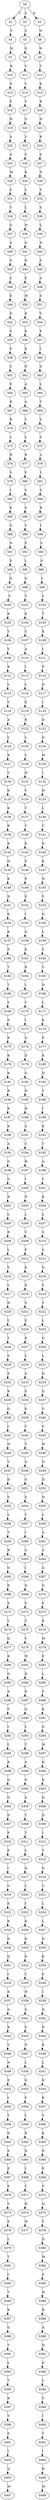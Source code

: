 strict digraph  {
	S0 -> S1 [ label = C ];
	S0 -> S2 [ label = S ];
	S0 -> S3 [ label = K ];
	S1 -> S4 [ label = Y ];
	S2 -> S5 [ label = S ];
	S3 -> S6 [ label = N ];
	S4 -> S7 [ label = H ];
	S5 -> S8 [ label = G ];
	S6 -> S9 [ label = N ];
	S7 -> S10 [ label = R ];
	S8 -> S11 [ label = V ];
	S9 -> S12 [ label = T ];
	S10 -> S13 [ label = D ];
	S11 -> S14 [ label = V ];
	S12 -> S15 [ label = K ];
	S13 -> S16 [ label = F ];
	S14 -> S17 [ label = V ];
	S15 -> S18 [ label = K ];
	S16 -> S19 [ label = H ];
	S17 -> S20 [ label = G ];
	S18 -> S21 [ label = N ];
	S19 -> S22 [ label = S ];
	S20 -> S23 [ label = Y ];
	S21 -> S24 [ label = R ];
	S22 -> S25 [ label = A ];
	S23 -> S26 [ label = S ];
	S24 -> S27 [ label = S ];
	S25 -> S28 [ label = M ];
	S26 -> S29 [ label = K ];
	S27 -> S30 [ label = N ];
	S28 -> S31 [ label = F ];
	S29 -> S32 [ label = L ];
	S30 -> S33 [ label = V ];
	S31 -> S34 [ label = V ];
	S32 -> S35 [ label = L ];
	S33 -> S36 [ label = S ];
	S34 -> S37 [ label = G ];
	S35 -> S38 [ label = H ];
	S36 -> S39 [ label = L ];
	S37 -> S40 [ label = A ];
	S38 -> S41 [ label = G ];
	S39 -> S42 [ label = N ];
	S40 -> S43 [ label = G ];
	S41 -> S44 [ label = D ];
	S42 -> S45 [ label = F ];
	S43 -> S46 [ label = C ];
	S44 -> S47 [ label = F ];
	S45 -> S48 [ label = A ];
	S46 -> S49 [ label = E ];
	S47 -> S50 [ label = M ];
	S48 -> S51 [ label = S ];
	S49 -> S52 [ label = D ];
	S50 -> S53 [ label = E ];
	S51 -> S54 [ label = V ];
	S52 -> S55 [ label = S ];
	S53 -> S56 [ label = K ];
	S54 -> S57 [ label = P ];
	S55 -> S58 [ label = P ];
	S56 -> S59 [ label = E ];
	S57 -> S60 [ label = I ];
	S58 -> S61 [ label = C ];
	S59 -> S62 [ label = N ];
	S60 -> S63 [ label = G ];
	S61 -> S64 [ label = E ];
	S62 -> S65 [ label = A ];
	S63 -> S66 [ label = L ];
	S64 -> S67 [ label = R ];
	S65 -> S68 [ label = A ];
	S66 -> S69 [ label = T ];
	S67 -> S70 [ label = R ];
	S68 -> S71 [ label = V ];
	S69 -> S72 [ label = S ];
	S70 -> S73 [ label = L ];
	S71 -> S74 [ label = L ];
	S72 -> S75 [ label = S ];
	S73 -> S76 [ label = R ];
	S74 -> S77 [ label = R ];
	S75 -> S78 [ label = L ];
	S76 -> S79 [ label = S ];
	S77 -> S80 [ label = F ];
	S78 -> S81 [ label = L ];
	S79 -> S82 [ label = I ];
	S80 -> S83 [ label = V ];
	S81 -> S84 [ label = S ];
	S82 -> S85 [ label = K ];
	S83 -> S86 [ label = S ];
	S84 -> S87 [ label = R ];
	S85 -> S88 [ label = G ];
	S86 -> S89 [ label = V ];
	S87 -> S90 [ label = I ];
	S88 -> S91 [ label = N ];
	S89 -> S92 [ label = P ];
	S90 -> S93 [ label = S ];
	S91 -> S94 [ label = E ];
	S92 -> S95 [ label = L ];
	S93 -> S96 [ label = G ];
	S94 -> S97 [ label = D ];
	S95 -> S98 [ label = G ];
	S96 -> S99 [ label = I ];
	S97 -> S100 [ label = V ];
	S98 -> S101 [ label = T ];
	S99 -> S102 [ label = T ];
	S100 -> S103 [ label = K ];
	S101 -> S104 [ label = K ];
	S102 -> S105 [ label = T ];
	S103 -> S106 [ label = Y ];
	S104 -> S107 [ label = S ];
	S105 -> S108 [ label = K ];
	S106 -> S109 [ label = Y ];
	S107 -> S110 [ label = A ];
	S108 -> S111 [ label = I ];
	S109 -> S112 [ label = K ];
	S110 -> S113 [ label = I ];
	S111 -> S114 [ label = P ];
	S112 -> S115 [ label = L ];
	S113 -> S116 [ label = L ];
	S114 -> S117 [ label = D ];
	S115 -> S118 [ label = V ];
	S116 -> S119 [ label = E ];
	S117 -> S120 [ label = I ];
	S118 -> S121 [ label = A ];
	S119 -> S122 [ label = R ];
	S120 -> S123 [ label = D ];
	S121 -> S124 [ label = L ];
	S122 -> S125 [ label = L ];
	S123 -> S126 [ label = D ];
	S124 -> S127 [ label = K ];
	S125 -> S128 [ label = Y ];
	S126 -> S129 [ label = M ];
	S127 -> S130 [ label = V ];
	S128 -> S131 [ label = H ];
	S129 -> S132 [ label = I ];
	S130 -> S133 [ label = K ];
	S131 -> S134 [ label = V ];
	S132 -> S135 [ label = H ];
	S133 -> S136 [ label = K ];
	S134 -> S137 [ label = T ];
	S135 -> S138 [ label = L ];
	S136 -> S139 [ label = R ];
	S137 -> S140 [ label = T ];
	S138 -> S141 [ label = T ];
	S139 -> S142 [ label = K ];
	S140 -> S143 [ label = K ];
	S141 -> S144 [ label = D ];
	S142 -> S145 [ label = H ];
	S143 -> S146 [ label = S ];
	S144 -> S147 [ label = K ];
	S145 -> S148 [ label = K ];
	S146 -> S149 [ label = P ];
	S147 -> S150 [ label = N ];
	S148 -> S151 [ label = N ];
	S149 -> S152 [ label = E ];
	S150 -> S153 [ label = Y ];
	S151 -> S154 [ label = K ];
	S152 -> S155 [ label = I ];
	S153 -> S156 [ label = G ];
	S154 -> S157 [ label = K ];
	S155 -> S158 [ label = Q ];
	S156 -> S159 [ label = L ];
	S157 -> S160 [ label = P ];
	S158 -> S161 [ label = E ];
	S159 -> S162 [ label = Y ];
	S160 -> S163 [ label = T ];
	S161 -> S164 [ label = R ];
	S162 -> S165 [ label = V ];
	S163 -> S166 [ label = T ];
	S164 -> S167 [ label = I ];
	S165 -> S168 [ label = N ];
	S166 -> S169 [ label = Y ];
	S167 -> S170 [ label = Y ];
	S168 -> S171 [ label = L ];
	S169 -> S172 [ label = S ];
	S170 -> S173 [ label = I ];
	S171 -> S174 [ label = K ];
	S172 -> S175 [ label = K ];
	S173 -> S176 [ label = A ];
	S174 -> S177 [ label = P ];
	S175 -> S178 [ label = K ];
	S176 -> S179 [ label = D ];
	S177 -> S180 [ label = K ];
	S178 -> S181 [ label = K ];
	S179 -> S182 [ label = G ];
	S180 -> S183 [ label = D ];
	S181 -> S184 [ label = R ];
	S182 -> S185 [ label = N ];
	S183 -> S186 [ label = V ];
	S184 -> S187 [ label = K ];
	S185 -> S188 [ label = H ];
	S186 -> S189 [ label = I ];
	S187 -> S190 [ label = K ];
	S188 -> S191 [ label = A ];
	S189 -> S192 [ label = K ];
	S190 -> S193 [ label = A ];
	S191 -> S194 [ label = C ];
	S192 -> S195 [ label = T ];
	S193 -> S196 [ label = G ];
	S194 -> S197 [ label = H ];
	S195 -> S198 [ label = A ];
	S196 -> S199 [ label = G ];
	S197 -> S200 [ label = I ];
	S198 -> S201 [ label = C ];
	S199 -> S202 [ label = R ];
	S200 -> S203 [ label = N ];
	S201 -> S204 [ label = K ];
	S202 -> S205 [ label = L ];
	S203 -> S206 [ label = L ];
	S204 -> S207 [ label = L ];
	S205 -> S208 [ label = R ];
	S206 -> S209 [ label = V ];
	S207 -> S210 [ label = V ];
	S208 -> S211 [ label = L ];
	S209 -> S212 [ label = P ];
	S210 -> S213 [ label = S ];
	S211 -> S214 [ label = V ];
	S212 -> S215 [ label = K ];
	S213 -> S216 [ label = G ];
	S214 -> S217 [ label = L ];
	S215 -> S218 [ label = D ];
	S216 -> S219 [ label = S ];
	S217 -> S220 [ label = H ];
	S218 -> S221 [ label = S ];
	S219 -> S222 [ label = V ];
	S220 -> S223 [ label = L ];
	S221 -> S224 [ label = E ];
	S222 -> S225 [ label = L ];
	S223 -> S226 [ label = T ];
	S224 -> S227 [ label = R ];
	S225 -> S228 [ label = G ];
	S226 -> S229 [ label = S ];
	S227 -> S230 [ label = L ];
	S228 -> S231 [ label = L ];
	S229 -> S232 [ label = E ];
	S230 -> S233 [ label = A ];
	S231 -> S234 [ label = D ];
	S232 -> S235 [ label = K ];
	S233 -> S236 [ label = S ];
	S234 -> S237 [ label = Q ];
	S235 -> S238 [ label = Q ];
	S236 -> S239 [ label = K ];
	S237 -> S240 [ label = V ];
	S238 -> S241 [ label = I ];
	S239 -> S242 [ label = V ];
	S240 -> S243 [ label = V ];
	S241 -> S244 [ label = N ];
	S242 -> S245 [ label = T ];
	S243 -> S246 [ label = W ];
	S244 -> S247 [ label = Y ];
	S245 -> S248 [ label = A ];
	S246 -> S249 [ label = D ];
	S247 -> S250 [ label = D ];
	S248 -> S251 [ label = G ];
	S249 -> S252 [ label = D ];
	S250 -> S253 [ label = S ];
	S251 -> S254 [ label = S ];
	S252 -> S255 [ label = N ];
	S253 -> S256 [ label = L ];
	S254 -> S257 [ label = T ];
	S255 -> S258 [ label = L ];
	S256 -> S259 [ label = T ];
	S257 -> S260 [ label = I ];
	S258 -> S261 [ label = A ];
	S259 -> S262 [ label = R ];
	S260 -> S263 [ label = G ];
	S261 -> S264 [ label = A ];
	S262 -> S265 [ label = G ];
	S263 -> S266 [ label = I ];
	S264 -> S267 [ label = G ];
	S265 -> S268 [ label = D ];
	S266 -> S269 [ label = D ];
	S267 -> S270 [ label = G ];
	S268 -> S271 [ label = E ];
	S269 -> S272 [ label = S ];
	S270 -> S273 [ label = F ];
	S271 -> S274 [ label = L ];
	S272 -> S275 [ label = C ];
	S273 -> S276 [ label = K ];
	S274 -> S277 [ label = Q ];
	S275 -> S278 [ label = V ];
	S276 -> S279 [ label = M ];
	S277 -> S280 [ label = K ];
	S278 -> S281 [ label = W ];
	S279 -> S282 [ label = E ];
	S280 -> S283 [ label = G ];
	S281 -> S284 [ label = D ];
	S282 -> S285 [ label = L ];
	S283 -> S286 [ label = A ];
	S284 -> S287 [ label = D ];
	S285 -> S288 [ label = F ];
	S286 -> S289 [ label = F ];
	S287 -> S290 [ label = Q ];
	S288 -> S291 [ label = K ];
	S289 -> S292 [ label = I ];
	S290 -> S293 [ label = L ];
	S291 -> S294 [ label = G ];
	S292 -> S295 [ label = L ];
	S293 -> S296 [ label = T ];
	S294 -> S297 [ label = M ];
	S295 -> S298 [ label = R ];
	S296 -> S299 [ label = A ];
	S297 -> S300 [ label = R ];
	S298 -> S301 [ label = Q ];
	S299 -> S302 [ label = G ];
	S300 -> S303 [ label = K ];
	S301 -> S304 [ label = Q ];
	S302 -> S305 [ label = A ];
	S303 -> S306 [ label = D ];
	S304 -> S307 [ label = D ];
	S305 -> S308 [ label = Y ];
	S306 -> S309 [ label = D ];
	S307 -> S310 [ label = P ];
	S308 -> S311 [ label = T ];
	S309 -> S312 [ label = I ];
	S310 -> S313 [ label = P ];
	S311 -> S314 [ label = L ];
	S312 -> S315 [ label = T ];
	S313 -> S316 [ label = I ];
	S314 -> S317 [ label = Q ];
	S315 -> S318 [ label = Q ];
	S316 -> S319 [ label = G ];
	S317 -> S320 [ label = L ];
	S318 -> S321 [ label = V ];
	S319 -> S322 [ label = E ];
	S320 -> S323 [ label = I ];
	S321 -> S324 [ label = L ];
	S322 -> S325 [ label = K ];
	S323 -> S326 [ label = K ];
	S324 -> S327 [ label = L ];
	S325 -> S328 [ label = D ];
	S326 -> S329 [ label = D ];
	S327 -> S330 [ label = N ];
	S328 -> S331 [ label = Q ];
	S329 -> S332 [ label = E ];
	S330 -> S333 [ label = K ];
	S331 -> S334 [ label = I ];
	S332 -> S335 [ label = V ];
	S333 -> S336 [ label = E ];
	S334 -> S337 [ label = K ];
	S335 -> S338 [ label = H ];
	S336 -> S339 [ label = I ];
	S337 -> S340 [ label = A ];
	S338 -> S341 [ label = S ];
	S339 -> S342 [ label = Q ];
	S340 -> S343 [ label = K ];
	S341 -> S344 [ label = S ];
	S342 -> S345 [ label = D ];
	S343 -> S346 [ label = V ];
	S344 -> S347 [ label = N ];
	S345 -> S348 [ label = K ];
	S346 -> S349 [ label = N ];
	S347 -> S350 [ label = L ];
	S348 -> S351 [ label = L ];
	S349 -> S352 [ label = E ];
	S350 -> S353 [ label = Q ];
	S351 -> S354 [ label = D ];
	S352 -> S355 [ label = I ];
	S353 -> S356 [ label = F ];
	S354 -> S357 [ label = R ];
	S355 -> S358 [ label = T ];
	S356 -> S359 [ label = L ];
	S357 -> S360 [ label = V ];
	S358 -> S361 [ label = D ];
	S359 -> S362 [ label = R ];
	S360 -> S363 [ label = K ];
	S361 -> S364 [ label = S ];
	S362 -> S365 [ label = D ];
	S363 -> S366 [ label = D ];
	S364 -> S367 [ label = P ];
	S365 -> S368 [ label = I ];
	S366 -> S369 [ label = E ];
	S367 -> S370 [ label = E ];
	S368 -> S371 [ label = T ];
	S369 -> S372 [ label = P ];
	S370 -> S373 [ label = V ];
	S371 -> S374 [ label = H ];
	S372 -> S375 [ label = Q ];
	S373 -> S376 [ label = E ];
	S374 -> S377 [ label = W ];
	S375 -> S378 [ label = V ];
	S376 -> S379 [ label = L ];
	S378 -> S380 [ label = D ];
	S379 -> S381 [ label = T ];
	S380 -> S382 [ label = M ];
	S381 -> S383 [ label = I ];
	S382 -> S384 [ label = S ];
	S383 -> S385 [ label = T ];
	S384 -> S386 [ label = H ];
	S385 -> S387 [ label = K ];
	S386 -> S388 [ label = R ];
	S387 -> S389 [ label = G ];
	S388 -> S390 [ label = A ];
	S389 -> S391 [ label = T ];
	S390 -> S392 [ label = D ];
	S391 -> S393 [ label = L ];
	S392 -> S394 [ label = E ];
	S393 -> S395 [ label = T ];
	S394 -> S396 [ label = L ];
	S395 -> S397 [ label = K ];
	S396 -> S398 [ label = V ];
	S397 -> S399 [ label = V ];
	S398 -> S400 [ label = I ];
	S399 -> S401 [ label = F ];
	S400 -> S402 [ label = T ];
	S401 -> S403 [ label = I ];
	S402 -> S404 [ label = I ];
	S403 -> S405 [ label = Q ];
	S404 -> S406 [ label = R ];
	S405 -> S407 [ label = M ];
	S406 -> S408 [ label = M ];
}

